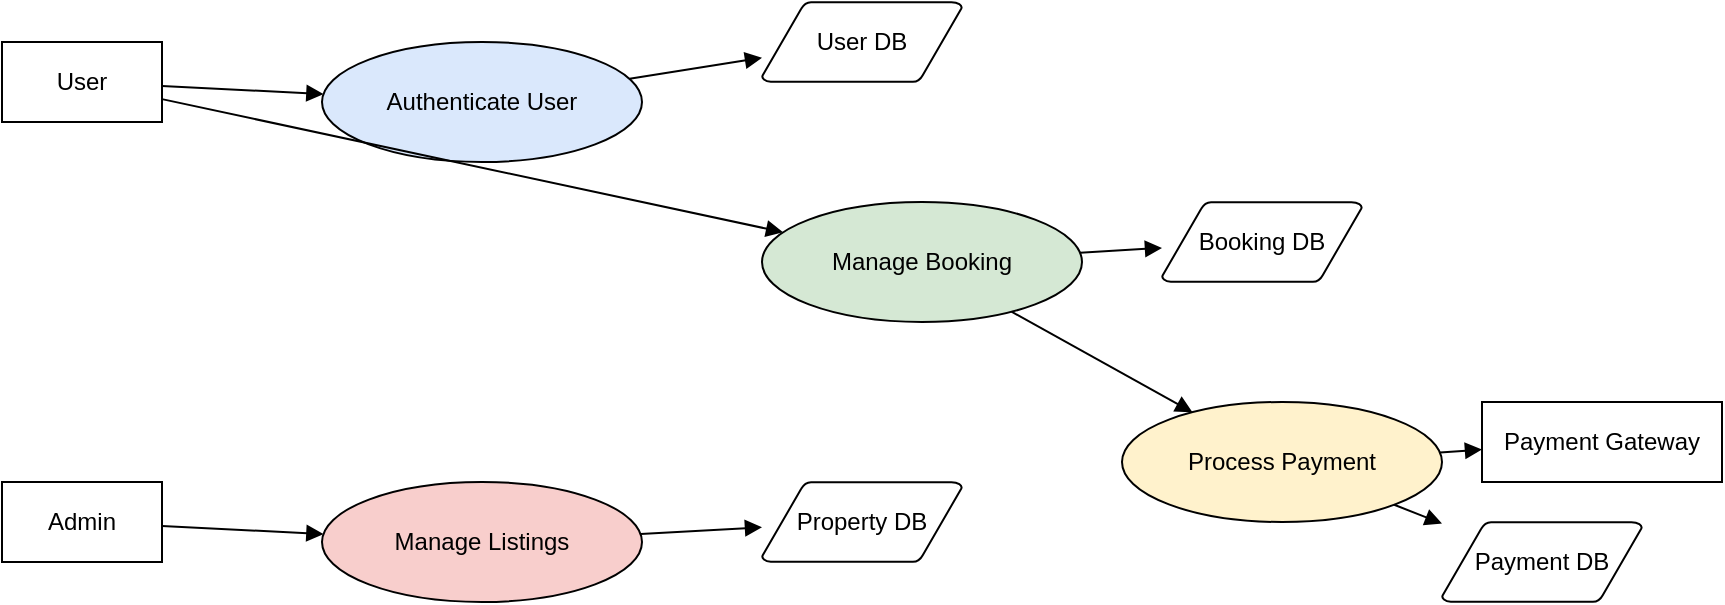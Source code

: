 <?xml version="1.0" encoding="UTF-8"?>
<mxfile>
  <diagram name="Airbnb Clone – DFD Level 1">
    <mxGraphModel dx="1440" dy="820" grid="1" gridSize="10" guides="1" tooltips="1" connect="1"
      arrows="1" fold="1" page="1" pageScale="1" pageWidth="827" pageHeight="1169"
      math="0" shadow="0">
      <root>
        <mxCell id="0"/>
        <mxCell id="1" parent="0"/>

        <!-- External Entities -->
        <mxCell id="user" value="User" style="shape=rectangle;whiteSpace=wrap;html=1;" vertex="1" parent="1">
          <mxGeometry x="40" y="80" width="80" height="40" as="geometry"/>
        </mxCell>

        <mxCell id="admin" value="Admin" style="shape=rectangle;whiteSpace=wrap;html=1;" vertex="1" parent="1">
          <mxGeometry x="40" y="300" width="80" height="40" as="geometry"/>
        </mxCell>

        <mxCell id="gateway" value="Payment Gateway" style="shape=rectangle;whiteSpace=wrap;html=1;" vertex="1" parent="1">
          <mxGeometry x="780" y="260" width="120" height="40" as="geometry"/>
        </mxCell>

        <!-- Processes -->
        <mxCell id="auth" value="Authenticate User" style="ellipse;whiteSpace=wrap;html=1;fillColor=#dae8fc;" vertex="1" parent="1">
          <mxGeometry x="200" y="80" width="160" height="60" as="geometry"/>
        </mxCell>

        <mxCell id="listing" value="Manage Listings" style="ellipse;whiteSpace=wrap;html=1;fillColor=#f8cecc;" vertex="1" parent="1">
          <mxGeometry x="200" y="300" width="160" height="60" as="geometry"/>
        </mxCell>

        <mxCell id="booking" value="Manage Booking" style="ellipse;whiteSpace=wrap;html=1;fillColor=#d5e8d4;" vertex="1" parent="1">
          <mxGeometry x="420" y="160" width="160" height="60" as="geometry"/>
        </mxCell>

        <mxCell id="payment" value="Process Payment" style="ellipse;whiteSpace=wrap;html=1;fillColor=#fff2cc;" vertex="1" parent="1">
          <mxGeometry x="600" y="260" width="160" height="60" as="geometry"/>
        </mxCell>

        <!-- Data Stores -->
        <mxCell id="userDB" value="User DB" style="shape=mxgraph.flowchart.data;whiteSpace=wrap;html=1;" vertex="1" parent="1">
          <mxGeometry x="420" y="60" width="100" height="40" as="geometry"/>
        </mxCell>

        <mxCell id="propertyDB" value="Property DB" style="shape=mxgraph.flowchart.data;whiteSpace=wrap;html=1;" vertex="1" parent="1">
          <mxGeometry x="420" y="300" width="100" height="40" as="geometry"/>
        </mxCell>

        <mxCell id="bookingDB" value="Booking DB" style="shape=mxgraph.flowchart.data;whiteSpace=wrap;html=1;" vertex="1" parent="1">
          <mxGeometry x="620" y="160" width="100" height="40" as="geometry"/>
        </mxCell>

        <mxCell id="paymentDB" value="Payment DB" style="shape=mxgraph.flowchart.data;whiteSpace=wrap;html=1;" vertex="1" parent="1">
          <mxGeometry x="760" y="320" width="100" height="40" as="geometry"/>
        </mxCell>

        <!-- Arrows (with geometry!) -->
        <mxCell id="a1" style="endArrow=block;" edge="1" parent="1" source="user" target="auth">
          <mxGeometry relative="1" as="geometry"/>
        </mxCell>
        <mxCell id="a2" style="endArrow=block;" edge="1" parent="1" source="auth" target="userDB">
          <mxGeometry relative="1" as="geometry"/>
        </mxCell>
        <mxCell id="a3" style="endArrow=block;" edge="1" parent="1" source="user" target="booking">
          <mxGeometry relative="1" as="geometry"/>
        </mxCell>
        <mxCell id="a4" style="endArrow=block;" edge="1" parent="1" source="booking" target="bookingDB">
          <mxGeometry relative="1" as="geometry"/>
        </mxCell>
        <mxCell id="a5" style="endArrow=block;" edge="1" parent="1" source="booking" target="payment">
          <mxGeometry relative="1" as="geometry"/>
        </mxCell>
        <mxCell id="a6" style="endArrow=block;" edge="1" parent="1" source="payment" target="paymentDB">
          <mxGeometry relative="1" as="geometry"/>
        </mxCell>
        <mxCell id="a7" style="endArrow=block;" edge="1" parent="1" source="payment" target="gateway">
          <mxGeometry relative="1" as="geometry"/>
        </mxCell>
        <mxCell id="a8" style="endArrow=block;" edge="1" parent="1" source="admin" target="listing">
          <mxGeometry relative="1" as="geometry"/>
        </mxCell>
        <mxCell id="a9" style="endArrow=block;" edge="1" parent="1" source="listing" target="propertyDB">
          <mxGeometry relative="1" as="geometry"/>
        </mxCell>
      </root>
    </mxGraphModel>
  </diagram>
</mxfile>
